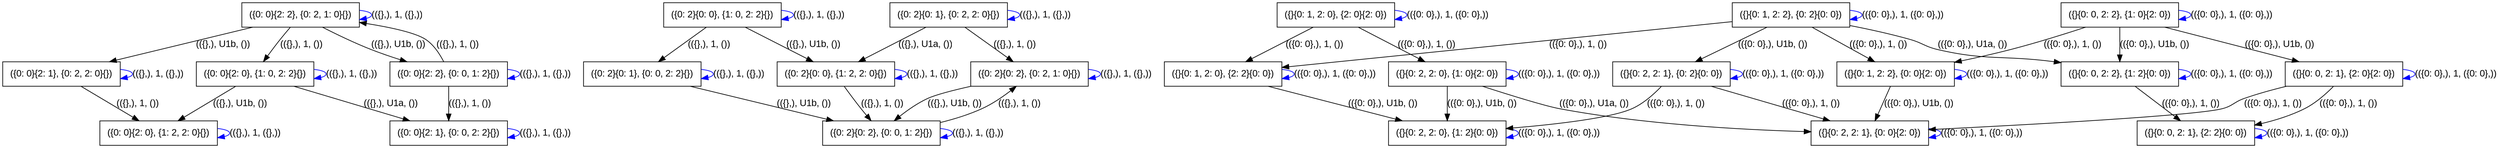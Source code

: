digraph "" {
	graph [bb="0,0,3690,210"];
	node [label="\N"];
	"({0: 0}{2: 2}, {0: 2, 1: 0}{})"	 [fontname=Arial,
		height=0.5,
		pos="450.5,192",
		shape=box,
		width=2.4028];
	"({0: 0}{2: 2}, {0: 2, 1: 0}{})" -> "({0: 0}{2: 2}, {0: 2, 1: 0}{})"	 [color=blue,
		dir=forward,
		fontname=Arial,
		label="(({},), 1, ({},))",
		lp="593,192",
		pos="e,537.39,185.19 537.39,198.81 548.03,197.59 555,195.32 555,192 555,189.87 552.14,188.17 547.28,186.91"];
	"({0: 0}{2: 1}, {0: 2, 2: 0}{})"	 [fontname=Arial,
		height=0.5,
		pos="86.5,105",
		shape=box,
		width=2.4028];
	"({0: 0}{2: 2}, {0: 2, 1: 0}{})" -> "({0: 0}{2: 1}, {0: 2, 2: 0}{})"	 [color=black,
		dir=forward,
		fontname=Arial,
		label="(({},), U1b, ())",
		lp="331.5,148.5",
		pos="e,161.82,123 375.08,173.97 315.9,159.83 233.51,140.14 171.91,125.41"];
	"({0: 0}{2: 0}, {1: 0, 2: 2}{})"	 [fontname=Arial,
		height=0.5,
		pos="371.5,105",
		shape=box,
		width=2.4028];
	"({0: 0}{2: 2}, {0: 2, 1: 0}{})" -> "({0: 0}{2: 0}, {1: 0, 2: 2}{})"	 [color=black,
		dir=forward,
		fontname=Arial,
		label="(({},), 1, ())",
		lp="439.5,148.5",
		pos="e,382.77,123.33 426.75,173.98 420.2,168.53 413.3,162.3 407.5,156 400.71,148.62 394.12,139.92 388.48,131.8"];
	"({0: 0}{2: 2}, {0: 0, 1: 2}{})"	 [fontname=Arial,
		height=0.5,
		pos="656.5,105",
		shape=box,
		width=2.4028];
	"({0: 0}{2: 2}, {0: 2, 1: 0}{})" -> "({0: 0}{2: 2}, {0: 0, 1: 2}{})"	 [color=black,
		dir=forward,
		fontname=Arial,
		label="(({},), U1b, ())",
		lp="581.5,148.5",
		pos="e,589.66,123.06 478.87,173.83 496.2,163.28 519.07,150.27 540.5,141 553.04,135.58 566.66,130.59 580.01,126.17"];
	"({0: 0}{2: 1}, {0: 2, 2: 0}{})" -> "({0: 0}{2: 1}, {0: 2, 2: 0}{})"	 [color=blue,
		dir=forward,
		fontname=Arial,
		label="(({},), 1, ({},))",
		lp="229,105",
		pos="e,173.39,98.187 173.39,111.81 184.03,110.59 191,108.32 191,105 191,102.87 188.14,101.17 183.28,99.909"];
	"({0: 0}{2: 0}, {1: 2, 2: 0}{})"	 [fontname=Arial,
		height=0.5,
		pos="298.5,18",
		shape=box,
		width=2.4028];
	"({0: 0}{2: 1}, {0: 2, 2: 0}{})" -> "({0: 0}{2: 0}, {1: 2, 2: 0}{})"	 [color=black,
		dir=forward,
		fontname=Arial,
		label="(({},), 1, ())",
		lp="237.5,61.5",
		pos="e,254.63,36.003 130.43,86.974 163.68,73.325 209.53,54.512 244.94,39.98"];
	"({0: 0}{2: 0}, {1: 0, 2: 2}{})" -> "({0: 0}{2: 0}, {1: 0, 2: 2}{})"	 [color=blue,
		dir=forward,
		fontname=Arial,
		label="(({},), 1, ({},))",
		lp="514,105",
		pos="e,458.39,98.187 458.39,111.81 469.03,110.59 476,108.32 476,105 476,102.87 473.14,101.17 468.28,99.909"];
	"({0: 0}{2: 0}, {1: 0, 2: 2}{})" -> "({0: 0}{2: 0}, {1: 2, 2: 0}{})"	 [color=black,
		dir=forward,
		fontname=Arial,
		label="(({},), U1b, ())",
		lp="380.5,61.5",
		pos="e,313.61,36.003 356.37,86.974 345.9,74.492 331.8,57.69 320.14,43.794"];
	"({0: 0}{2: 1}, {0: 0, 2: 2}{})"	 [fontname=Arial,
		height=0.5,
		pos="586.5,18",
		shape=box,
		width=2.4028];
	"({0: 0}{2: 0}, {1: 0, 2: 2}{})" -> "({0: 0}{2: 1}, {0: 0, 2: 2}{})"	 [color=black,
		dir=forward,
		fontname=Arial,
		label="(({},), U1a, ())",
		lp="533.5,61.5",
		pos="e,542.01,36.003 416.05,86.974 449.92,73.267 496.67,54.351 532.64,39.794"];
	"({0: 0}{2: 2}, {0: 0, 1: 2}{})" -> "({0: 0}{2: 2}, {0: 2, 1: 0}{})"	 [color=black,
		dir=forward,
		fontname=Arial,
		label="(({},), 1, ())",
		lp="669.5,148.5",
		pos="e,537.26,180.05 648.87,123.02 643.2,134.21 634.4,147.95 622.5,156 609.44,164.83 578.91,172.39 547.14,178.28"];
	"({0: 0}{2: 2}, {0: 0, 1: 2}{})" -> "({0: 0}{2: 2}, {0: 0, 1: 2}{})"	 [color=blue,
		dir=forward,
		fontname=Arial,
		label="(({},), 1, ({},))",
		lp="799,105",
		pos="e,743.39,98.187 743.39,111.81 754.03,110.59 761,108.32 761,105 761,102.87 758.14,101.17 753.28,99.909"];
	"({0: 0}{2: 2}, {0: 0, 1: 2}{})" -> "({0: 0}{2: 1}, {0: 0, 2: 2}{})"	 [color=black,
		dir=forward,
		fontname=Arial,
		label="(({},), 1, ())",
		lp="658.5,61.5",
		pos="e,600.99,36.003 642,86.974 632.05,74.609 618.69,58.004 607.57,44.185"];
	"({0: 0}{2: 0}, {1: 2, 2: 0}{})" -> "({0: 0}{2: 0}, {1: 2, 2: 0}{})"	 [color=blue,
		dir=forward,
		fontname=Arial,
		label="(({},), 1, ({},))",
		lp="441,18",
		pos="e,385.39,11.187 385.39,24.813 396.03,23.593 403,21.322 403,18 403,15.872 400.14,14.175 395.28,12.909"];
	"({0: 0}{2: 1}, {0: 0, 2: 2}{})" -> "({0: 0}{2: 1}, {0: 0, 2: 2}{})"	 [color=blue,
		dir=forward,
		fontname=Arial,
		label="(({},), 1, ({},))",
		lp="729,18",
		pos="e,673.39,11.187 673.39,24.813 684.03,23.593 691,21.322 691,18 691,15.872 688.14,14.175 683.28,12.909"];
	"({0: 2}{0: 2}, {0: 2, 1: 0}{})"	 [fontname=Arial,
		height=0.5,
		pos="1511.5,105",
		shape=box,
		width=2.4028];
	"({0: 2}{0: 2}, {0: 2, 1: 0}{})" -> "({0: 2}{0: 2}, {0: 2, 1: 0}{})"	 [color=blue,
		dir=forward,
		fontname=Arial,
		label="(({},), 1, ({},))",
		lp="1654,105",
		pos="e,1598.4,98.187 1598.4,111.81 1609,110.59 1616,108.32 1616,105 1616,102.87 1613.1,101.17 1608.3,99.909"];
	"({0: 2}{0: 2}, {0: 0, 1: 2}{})"	 [fontname=Arial,
		height=0.5,
		pos="1293.5,18",
		shape=box,
		width=2.4028];
	"({0: 2}{0: 2}, {0: 2, 1: 0}{})" -> "({0: 2}{0: 2}, {0: 0, 1: 2}{})"	 [color=black,
		dir=forward,
		fontname=Arial,
		label="(({},), U1b, ())",
		lp="1402.5,61.5",
		pos="e,1313.2,36.223 1425,87.352 1398.6,81.303 1373.5,74.641 1361.5,69 1347.1,62.215 1332.7,52.07 1320.9,42.612"];
	"({0: 2}{0: 2}, {0: 0, 1: 2}{})" -> "({0: 2}{0: 2}, {0: 2, 1: 0}{})"	 [color=black,
		dir=forward,
		fontname=Arial,
		label="(({},), 1, ())",
		lp="1499.5,61.5",
		pos="e,1491.8,86.777 1380,32.431 1401.4,37.69 1423.7,44.713 1443.5,54 1457.9,60.785 1472.3,70.93 1484.1,80.388"];
	"({0: 2}{0: 2}, {0: 0, 1: 2}{})" -> "({0: 2}{0: 2}, {0: 0, 1: 2}{})"	 [color=blue,
		dir=forward,
		fontname=Arial,
		label="(({},), 1, ({},))",
		lp="1436,18",
		pos="e,1380.4,11.187 1380.4,24.813 1391,23.593 1398,21.322 1398,18 1398,15.872 1395.1,14.175 1390.3,12.909"];
	"({}{0: 1, 2: 0}, {2: 0}{2: 0})"	 [fontname=Arial,
		height=0.5,
		pos="1935.5,192",
		shape=box,
		width=2.4028];
	"({}{0: 1, 2: 0}, {2: 0}{2: 0})" -> "({}{0: 1, 2: 0}, {2: 0}{2: 0})"	 [color=blue,
		dir=forward,
		fontname=Arial,
		label="(({0: 0},), 1, ({0: 0},))",
		lp="2102,192",
		pos="e,2022.4,185.19 2022.4,198.81 2033,197.59 2040,195.32 2040,192 2040,189.87 2037.1,188.17 2032.3,186.91"];
	"({}{0: 1, 2: 0}, {2: 2}{0: 0})"	 [fontname=Arial,
		height=0.5,
		pos="1796.5,105",
		shape=box,
		width=2.4028];
	"({}{0: 1, 2: 0}, {2: 0}{2: 0})" -> "({}{0: 1, 2: 0}, {2: 2}{0: 0})"	 [color=black,
		dir=forward,
		fontname=Arial,
		label="(({0: 0},), 1, ())",
		lp="1917.5,148.5",
		pos="e,1825.3,123 1906.7,173.97 1885.6,160.79 1856.9,142.79 1834,128.49"];
	"({}{0: 2, 2: 0}, {1: 0}{2: 0})"	 [fontname=Arial,
		height=0.5,
		pos="2129.5,105",
		shape=box,
		width=2.4028];
	"({}{0: 1, 2: 0}, {2: 0}{2: 0})" -> "({}{0: 2, 2: 0}, {1: 0}{2: 0})"	 [color=black,
		dir=forward,
		fontname=Arial,
		label="(({0: 0},), 1, ())",
		lp="2087.5,148.5",
		pos="e,2089.4,123 1975.7,173.97 2006,160.38 2047.7,141.67 2080.1,127.17"];
	"({}{0: 1, 2: 0}, {2: 2}{0: 0})" -> "({}{0: 1, 2: 0}, {2: 2}{0: 0})"	 [color=blue,
		dir=forward,
		fontname=Arial,
		label="(({0: 0},), 1, ({0: 0},))",
		lp="1963,105",
		pos="e,1883.4,98.187 1883.4,111.81 1894,110.59 1901,108.32 1901,105 1901,102.87 1898.1,101.17 1893.3,99.909"];
	"({}{0: 2, 2: 0}, {1: 2}{0: 0})"	 [fontname=Arial,
		height=0.5,
		pos="2129.5,18",
		shape=box,
		width=2.4028];
	"({}{0: 1, 2: 0}, {2: 2}{0: 0})" -> "({}{0: 2, 2: 0}, {1: 2}{0: 0})"	 [color=black,
		dir=forward,
		fontname=Arial,
		label="(({0: 0},), U1b, ())",
		lp="2035.5,61.5",
		pos="e,2060.6,36.003 1865.5,86.974 1919.4,72.888 1994.4,53.3 2050.7,38.597"];
	"({}{0: 2, 2: 0}, {1: 0}{2: 0})" -> "({}{0: 2, 2: 0}, {1: 0}{2: 0})"	 [color=blue,
		dir=forward,
		fontname=Arial,
		label="(({0: 0},), 1, ({0: 0},))",
		lp="2296,105",
		pos="e,2216.4,98.187 2216.4,111.81 2227,110.59 2234,108.32 2234,105 2234,102.87 2231.1,101.17 2226.3,99.909"];
	"({}{0: 2, 2: 0}, {1: 0}{2: 0})" -> "({}{0: 2, 2: 0}, {1: 2}{0: 0})"	 [color=black,
		dir=forward,
		fontname=Arial,
		label="(({0: 0},), U1b, ())",
		lp="2182.5,61.5",
		pos="e,2129.5,36.003 2129.5,86.974 2129.5,75.192 2129.5,59.561 2129.5,46.158"];
	"({}{0: 2, 2: 1}, {0: 0}{2: 0})"	 [fontname=Arial,
		height=0.5,
		pos="2758.5,18",
		shape=box,
		width=2.4028];
	"({}{0: 2, 2: 0}, {1: 0}{2: 0})" -> "({}{0: 2, 2: 1}, {0: 0}{2: 0})"	 [color=black,
		dir=forward,
		fontname=Arial,
		label="(({0: 0},), U1a, ())",
		lp="2348.5,61.5",
		pos="e,2671.5,22.468 2183.5,86.986 2223.3,74.01 2274,58.096 2295.5,54 2363.2,41.139 2546.7,29.411 2661.3,23.031"];
	"({}{0: 2, 2: 0}, {1: 2}{0: 0})" -> "({}{0: 2, 2: 0}, {1: 2}{0: 0})"	 [color=blue,
		dir=forward,
		fontname=Arial,
		label="(({0: 0},), 1, ({0: 0},))",
		lp="2296,18",
		pos="e,2216.4,11.187 2216.4,24.813 2227,23.593 2234,21.322 2234,18 2234,15.872 2231.1,14.175 2226.3,12.909"];
	"({}{0: 2, 2: 1}, {0: 0}{2: 0})" -> "({}{0: 2, 2: 1}, {0: 0}{2: 0})"	 [color=blue,
		dir=forward,
		fontname=Arial,
		label="(({0: 0},), 1, ({0: 0},))",
		lp="2925,18",
		pos="e,2845.4,11.187 2845.4,24.813 2856,23.593 2863,21.322 2863,18 2863,15.872 2860.1,14.175 2855.3,12.909"];
	"({0: 2}{0: 0}, {1: 0, 2: 2}{})"	 [fontname=Arial,
		height=0.5,
		pos="1053.5,192",
		shape=box,
		width=2.4028];
	"({0: 2}{0: 0}, {1: 0, 2: 2}{})" -> "({0: 2}{0: 0}, {1: 0, 2: 2}{})"	 [color=blue,
		dir=forward,
		fontname=Arial,
		label="(({},), 1, ({},))",
		lp="1196,192",
		pos="e,1140.4,185.19 1140.4,198.81 1151,197.59 1158,195.32 1158,192 1158,189.87 1155.1,188.17 1150.3,186.91"];
	"({0: 2}{0: 1}, {0: 0, 2: 2}{})"	 [fontname=Arial,
		height=0.5,
		pos="941.5,105",
		shape=box,
		width=2.4028];
	"({0: 2}{0: 0}, {1: 0, 2: 2}{})" -> "({0: 2}{0: 1}, {0: 0, 2: 2}{})"	 [color=black,
		dir=forward,
		fontname=Arial,
		label="(({},), 1, ())",
		lp="1036.5,148.5",
		pos="e,964.68,123 1030.3,173.97 1013.6,161.03 990.97,143.43 972.72,129.25"];
	"({0: 2}{0: 0}, {1: 2, 2: 0}{})"	 [fontname=Arial,
		height=0.5,
		pos="1226.5,105",
		shape=box,
		width=2.4028];
	"({0: 2}{0: 0}, {1: 0, 2: 2}{})" -> "({0: 2}{0: 0}, {1: 2, 2: 0}{})"	 [color=black,
		dir=forward,
		fontname=Arial,
		label="(({},), U1b, ())",
		lp="1190.5,148.5",
		pos="e,1190.7,123 1089.3,173.97 1116.1,160.5 1152.9,141.99 1181.7,127.54"];
	"({0: 2}{0: 1}, {0: 0, 2: 2}{})" -> "({0: 2}{0: 2}, {0: 0, 1: 2}{})"	 [color=black,
		dir=forward,
		fontname=Arial,
		label="(({},), U1b, ())",
		lp="1180.5,61.5",
		pos="e,1220.7,36.003 1014.4,86.974 1071.7,72.83 1151.3,53.138 1210.9,38.414"];
	"({0: 2}{0: 1}, {0: 0, 2: 2}{})" -> "({0: 2}{0: 1}, {0: 0, 2: 2}{})"	 [color=blue,
		dir=forward,
		fontname=Arial,
		label="(({},), 1, ({},))",
		lp="1084,105",
		pos="e,1028.4,98.187 1028.4,111.81 1039,110.59 1046,108.32 1046,105 1046,102.87 1043.1,101.17 1038.3,99.909"];
	"({0: 2}{0: 0}, {1: 2, 2: 0}{})" -> "({0: 2}{0: 2}, {0: 0, 1: 2}{})"	 [color=black,
		dir=forward,
		fontname=Arial,
		label="(({},), 1, ())",
		lp="1294.5,61.5",
		pos="e,1277.4,36.029 1238.7,86.755 1245.5,76.89 1254.2,64.594 1262.5,54 1265.1,50.635 1268,47.16 1270.8,43.756"];
	"({0: 2}{0: 0}, {1: 2, 2: 0}{})" -> "({0: 2}{0: 0}, {1: 2, 2: 0}{})"	 [color=blue,
		dir=forward,
		fontname=Arial,
		label="(({},), 1, ({},))",
		lp="1369,105",
		pos="e,1313.4,98.187 1313.4,111.81 1324,110.59 1331,108.32 1331,105 1331,102.87 1328.1,101.17 1323.3,99.909"];
	"({0: 2}{0: 1}, {0: 2, 2: 0}{})"	 [fontname=Arial,
		height=0.5,
		pos="1380.5,192",
		shape=box,
		width=2.4028];
	"({0: 2}{0: 1}, {0: 2, 2: 0}{})" -> "({0: 2}{0: 2}, {0: 2, 1: 0}{})"	 [color=black,
		dir=forward,
		fontname=Arial,
		label="(({},), 1, ())",
		lp="1485.5,148.5",
		pos="e,1484.4,123 1407.6,173.97 1427.4,160.85 1454.4,142.95 1475.9,128.68"];
	"({0: 2}{0: 1}, {0: 2, 2: 0}{})" -> "({0: 2}{0: 0}, {1: 2, 2: 0}{})"	 [color=black,
		dir=forward,
		fontname=Arial,
		label="(({},), U1a, ())",
		lp="1353.5,148.5",
		pos="e,1258.4,123 1348.6,173.97 1325.1,160.68 1292.8,142.47 1267.4,128.11"];
	"({0: 2}{0: 1}, {0: 2, 2: 0}{})" -> "({0: 2}{0: 1}, {0: 2, 2: 0}{})"	 [color=blue,
		dir=forward,
		fontname=Arial,
		label="(({},), 1, ({},))",
		lp="1523,192",
		pos="e,1467.4,185.19 1467.4,198.81 1478,197.59 1485,195.32 1485,192 1485,189.87 1482.1,188.17 1477.3,186.91"];
	"({}{0: 1, 2: 2}, {0: 0}{2: 0})"	 [fontname=Arial,
		height=0.5,
		pos="2795.5,105",
		shape=box,
		width=2.4028];
	"({}{0: 1, 2: 2}, {0: 0}{2: 0})" -> "({}{0: 2, 2: 1}, {0: 0}{2: 0})"	 [color=black,
		dir=forward,
		fontname=Arial,
		label="(({0: 0},), U1b, ())",
		lp="2831.5,61.5",
		pos="e,2766.2,36.003 2787.8,86.974 2782.7,74.958 2775.9,58.94 2770.1,45.365"];
	"({}{0: 1, 2: 2}, {0: 0}{2: 0})" -> "({}{0: 1, 2: 2}, {0: 0}{2: 0})"	 [color=blue,
		dir=forward,
		fontname=Arial,
		label="(({0: 0},), 1, ({0: 0},))",
		lp="2962,105",
		pos="e,2882.4,98.187 2882.4,111.81 2893,110.59 2900,108.32 2900,105 2900,102.87 2897.1,101.17 2892.3,99.909"];
	"({}{0: 1, 2: 2}, {0: 2}{0: 0})"	 [fontname=Arial,
		height=0.5,
		pos="2643.5,192",
		shape=box,
		width=2.4028];
	"({}{0: 1, 2: 2}, {0: 2}{0: 0})" -> "({}{0: 1, 2: 0}, {2: 2}{0: 0})"	 [color=black,
		dir=forward,
		fontname=Arial,
		label="(({0: 0},), 1, ())",
		lp="2314.5,148.5",
		pos="e,1883,113.89 2556.8,183.1 2397.6,166.75 2059.7,132.04 1893.3,114.94"];
	"({}{0: 1, 2: 2}, {0: 2}{0: 0})" -> "({}{0: 1, 2: 2}, {0: 0}{2: 0})"	 [color=black,
		dir=forward,
		fontname=Arial,
		label="(({0: 0},), 1, ())",
		lp="2772.5,148.5",
		pos="e,2764,123 2675,173.97 2698.2,160.68 2730,142.47 2755.1,128.11"];
	"({}{0: 1, 2: 2}, {0: 2}{0: 0})" -> "({}{0: 1, 2: 2}, {0: 2}{0: 0})"	 [color=blue,
		dir=forward,
		fontname=Arial,
		label="(({0: 0},), 1, ({0: 0},))",
		lp="2810,192",
		pos="e,2730.4,185.19 2730.4,198.81 2741,197.59 2748,195.32 2748,192 2748,189.87 2745.1,188.17 2740.3,186.91"];
	"({}{0: 0, 2: 2}, {1: 2}{0: 0})"	 [fontname=Arial,
		height=0.5,
		pos="3128.5,105",
		shape=box,
		width=2.4028];
	"({}{0: 1, 2: 2}, {0: 2}{0: 0})" -> "({}{0: 0, 2: 2}, {1: 2}{0: 0})"	 [color=black,
		dir=forward,
		fontname=Arial,
		label="(({0: 0},), U1a, ())",
		lp="2917.5,148.5",
		pos="e,3041.8,121.72 2730.4,176.62 2759.3,170.9 2791.4,163.87 2820.5,156 2840.4,150.6 2844.3,145.45 2864.5,141 2935.2,125.38 2957,133.32 \
3031.9,123.13"];
	"({}{0: 2, 2: 1}, {0: 2}{0: 0})"	 [fontname=Arial,
		height=0.5,
		pos="2462.5,105",
		shape=box,
		width=2.4028];
	"({}{0: 1, 2: 2}, {0: 2}{0: 0})" -> "({}{0: 2, 2: 1}, {0: 2}{0: 0})"	 [color=black,
		dir=forward,
		fontname=Arial,
		label="(({0: 0},), U1b, ())",
		lp="2616.5,148.5",
		pos="e,2500,123 2606,173.97 2577.8,160.44 2539.1,141.83 2509,127.35"];
	"({}{0: 0, 2: 2}, {1: 2}{0: 0})" -> "({}{0: 0, 2: 2}, {1: 2}{0: 0})"	 [color=blue,
		dir=forward,
		fontname=Arial,
		label="(({0: 0},), 1, ({0: 0},))",
		lp="3295,105",
		pos="e,3215.4,98.187 3215.4,111.81 3226,110.59 3233,108.32 3233,105 3233,102.87 3230.1,101.17 3225.3,99.909"];
	"({}{0: 0, 2: 1}, {2: 2}{0: 0})"	 [fontname=Arial,
		height=0.5,
		pos="3239.5,18",
		shape=box,
		width=2.4028];
	"({}{0: 0, 2: 2}, {1: 2}{0: 0})" -> "({}{0: 0, 2: 1}, {2: 2}{0: 0})"	 [color=black,
		dir=forward,
		fontname=Arial,
		label="(({0: 0},), 1, ())",
		lp="3234.5,61.5",
		pos="e,3216.5,36.003 3151.5,86.974 3168,74.025 3190.5,56.428 3208.6,42.249"];
	"({}{0: 2, 2: 1}, {0: 2}{0: 0})" -> "({}{0: 2, 2: 0}, {1: 2}{0: 0})"	 [color=black,
		dir=forward,
		fontname=Arial,
		label="(({0: 0},), 1, ())",
		lp="2471.5,61.5",
		pos="e,2216,23.693 2447.5,86.848 2437,75.448 2421.9,61.525 2405.5,54 2374.3,39.684 2292.6,30.164 2226.1,24.53"];
	"({}{0: 2, 2: 1}, {0: 2}{0: 0})" -> "({}{0: 2, 2: 1}, {0: 0}{2: 0})"	 [color=black,
		dir=forward,
		fontname=Arial,
		label="(({0: 0},), 1, ())",
		lp="2671.5,61.5",
		pos="e,2697.2,36.003 2523.8,86.974 2571.5,72.975 2637.6,53.543 2687.5,38.871"];
	"({}{0: 2, 2: 1}, {0: 2}{0: 0})" -> "({}{0: 2, 2: 1}, {0: 2}{0: 0})"	 [color=blue,
		dir=forward,
		fontname=Arial,
		label="(({0: 0},), 1, ({0: 0},))",
		lp="2629,105",
		pos="e,2549.4,98.187 2549.4,111.81 2560,110.59 2567,108.32 2567,105 2567,102.87 2564.1,101.17 2559.3,99.909"];
	"({}{0: 0, 2: 1}, {2: 2}{0: 0})" -> "({}{0: 0, 2: 1}, {2: 2}{0: 0})"	 [color=blue,
		dir=forward,
		fontname=Arial,
		label="(({0: 0},), 1, ({0: 0},))",
		lp="3406,18",
		pos="e,3326.4,11.187 3326.4,24.813 3337,23.593 3344,21.322 3344,18 3344,15.872 3341.1,14.175 3336.3,12.909"];
	"({}{0: 0, 2: 1}, {2: 0}{2: 0})"	 [fontname=Arial,
		height=0.5,
		pos="3461.5,105",
		shape=box,
		width=2.4028];
	"({}{0: 0, 2: 1}, {2: 0}{2: 0})" -> "({}{0: 2, 2: 1}, {0: 0}{2: 0})"	 [color=black,
		dir=forward,
		fontname=Arial,
		label="(({0: 0},), 1, ())",
		lp="3357.5,61.5",
		pos="e,2845.1,22.147 3374.9,87.194 3354.5,82.11 3333,76.013 3313.5,69 3299.1,63.829 3297.3,57.929 3282.5,54 3242.5,43.373 2995.6,29.71 \
2855.5,22.664"];
	"({}{0: 0, 2: 1}, {2: 0}{2: 0})" -> "({}{0: 0, 2: 1}, {2: 2}{0: 0})"	 [color=black,
		dir=forward,
		fontname=Arial,
		label="(({0: 0},), 1, ())",
		lp="3469.5,61.5",
		pos="e,3326,27.911 3446.1,86.794 3435.8,75.671 3421.2,62.076 3405.5,54 3384.2,43.001 3359.6,35.357 3336.1,30.047"];
	"({}{0: 0, 2: 1}, {2: 0}{2: 0})" -> "({}{0: 0, 2: 1}, {2: 0}{2: 0})"	 [color=blue,
		dir=forward,
		fontname=Arial,
		label="(({0: 0},), 1, ({0: 0},))",
		lp="3628,105",
		pos="e,3548.4,98.187 3548.4,111.81 3559,110.59 3566,108.32 3566,105 3566,102.87 3563.1,101.17 3558.3,99.909"];
	"({}{0: 0, 2: 2}, {1: 0}{2: 0})"	 [fontname=Arial,
		height=0.5,
		pos="3128.5,192",
		shape=box,
		width=2.4028];
	"({}{0: 0, 2: 2}, {1: 0}{2: 0})" -> "({}{0: 1, 2: 2}, {0: 0}{2: 0})"	 [color=black,
		dir=forward,
		fontname=Arial,
		label="(({0: 0},), 1, ())",
		lp="3065.5,148.5",
		pos="e,2882,120.2 3079,173.92 3049.1,163.39 3009.9,150.38 2974.5,141 2948,133.98 2919,127.59 2892.2,122.22"];
	"({}{0: 0, 2: 2}, {1: 0}{2: 0})" -> "({}{0: 0, 2: 2}, {1: 2}{0: 0})"	 [color=black,
		dir=forward,
		fontname=Arial,
		label="(({0: 0},), U1b, ())",
		lp="3181.5,148.5",
		pos="e,3128.5,123 3128.5,173.97 3128.5,162.19 3128.5,146.56 3128.5,133.16"];
	"({}{0: 0, 2: 2}, {1: 0}{2: 0})" -> "({}{0: 0, 2: 1}, {2: 0}{2: 0})"	 [color=black,
		dir=forward,
		fontname=Arial,
		label="(({0: 0},), U1b, ())",
		lp="3367.5,148.5",
		pos="e,3392.6,123 3197.5,173.97 3251.4,159.89 3326.4,140.3 3382.7,125.6"];
	"({}{0: 0, 2: 2}, {1: 0}{2: 0})" -> "({}{0: 0, 2: 2}, {1: 0}{2: 0})"	 [color=blue,
		dir=forward,
		fontname=Arial,
		label="(({0: 0},), 1, ({0: 0},))",
		lp="3295,192",
		pos="e,3215.4,185.19 3215.4,198.81 3226,197.59 3233,195.32 3233,192 3233,189.87 3230.1,188.17 3225.3,186.91"];
}
